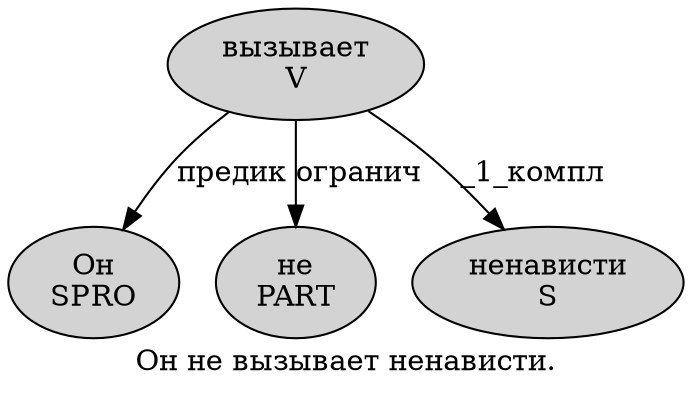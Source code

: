 digraph SENTENCE_1388 {
	graph [label="Он не вызывает ненависти."]
	node [style=filled]
		0 [label="Он
SPRO" color="" fillcolor=lightgray penwidth=1 shape=ellipse]
		1 [label="не
PART" color="" fillcolor=lightgray penwidth=1 shape=ellipse]
		2 [label="вызывает
V" color="" fillcolor=lightgray penwidth=1 shape=ellipse]
		3 [label="ненависти
S" color="" fillcolor=lightgray penwidth=1 shape=ellipse]
			2 -> 0 [label="предик"]
			2 -> 1 [label="огранич"]
			2 -> 3 [label="_1_компл"]
}